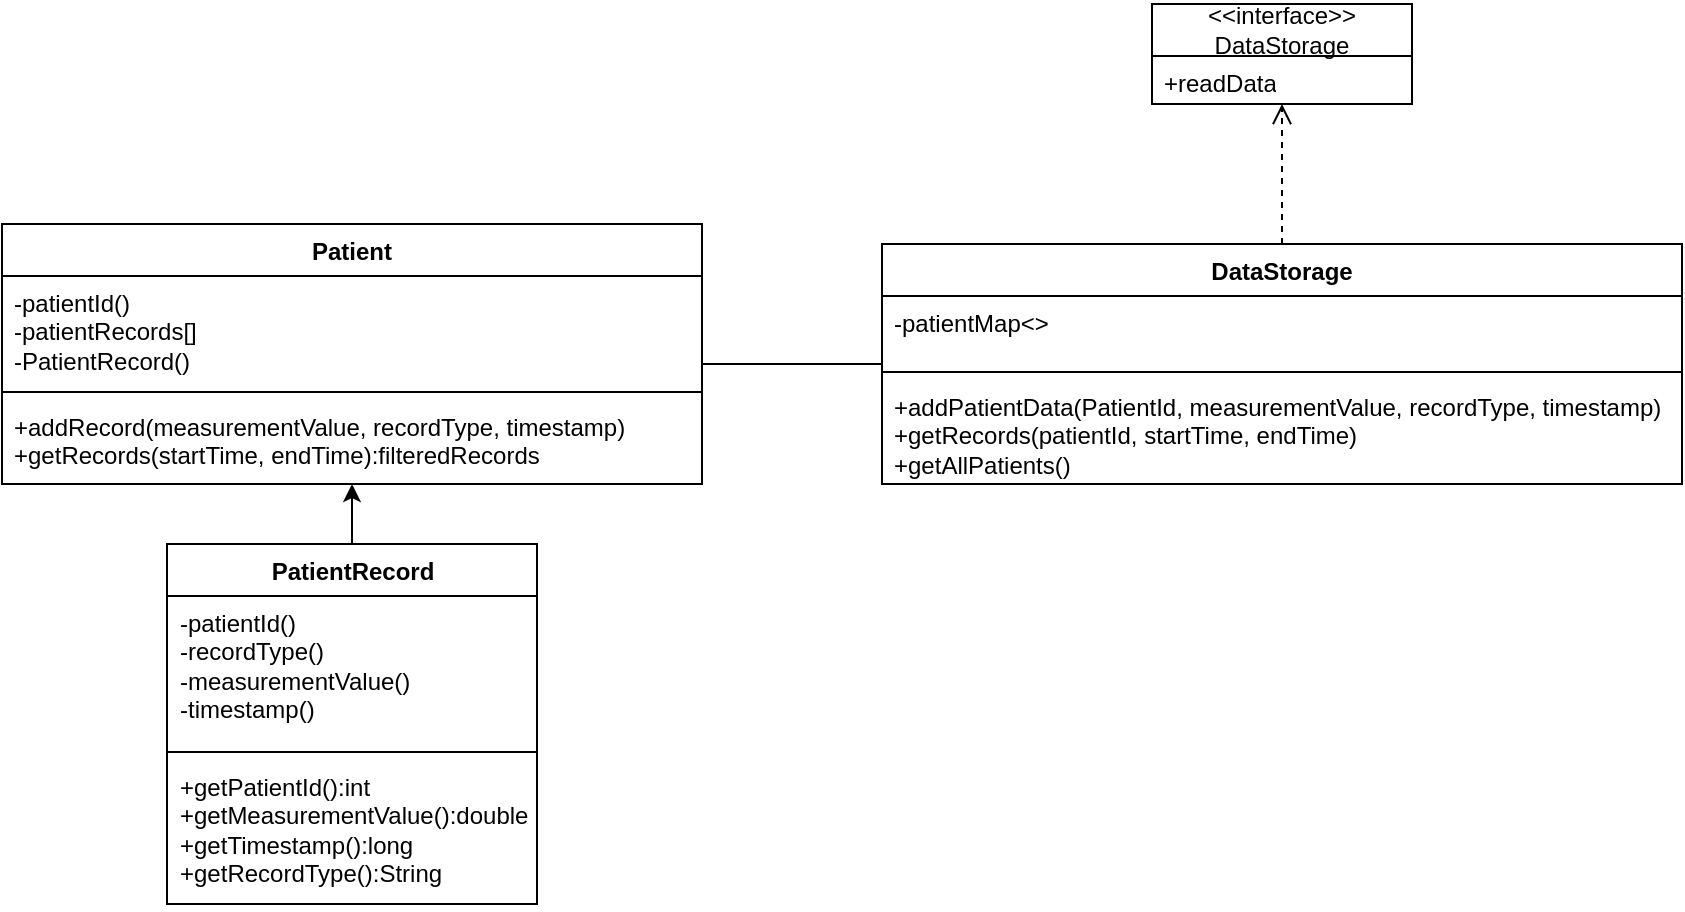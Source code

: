 <mxfile version="26.2.13">
  <diagram id="C5RBs43oDa-KdzZeNtuy" name="Page-1">
    <mxGraphModel dx="838" dy="509" grid="1" gridSize="10" guides="1" tooltips="1" connect="1" arrows="1" fold="1" page="1" pageScale="1" pageWidth="1200" pageHeight="1600" math="0" shadow="0">
      <root>
        <mxCell id="WIyWlLk6GJQsqaUBKTNV-0" />
        <mxCell id="WIyWlLk6GJQsqaUBKTNV-1" parent="WIyWlLk6GJQsqaUBKTNV-0" />
        <mxCell id="XmLGYf6plYRonkTqsEGV-4" value="DataStorage" style="swimlane;fontStyle=1;align=center;verticalAlign=top;childLayout=stackLayout;horizontal=1;startSize=26;horizontalStack=0;resizeParent=1;resizeParentMax=0;resizeLast=0;collapsible=1;marginBottom=0;whiteSpace=wrap;html=1;" parent="WIyWlLk6GJQsqaUBKTNV-1" vertex="1">
          <mxGeometry x="560" y="200" width="400" height="120" as="geometry" />
        </mxCell>
        <mxCell id="XmLGYf6plYRonkTqsEGV-5" value="-patientMap&amp;lt;&amp;gt;" style="text;strokeColor=none;fillColor=none;align=left;verticalAlign=top;spacingLeft=4;spacingRight=4;overflow=hidden;rotatable=0;points=[[0,0.5],[1,0.5]];portConstraint=eastwest;whiteSpace=wrap;html=1;" parent="XmLGYf6plYRonkTqsEGV-4" vertex="1">
          <mxGeometry y="26" width="400" height="34" as="geometry" />
        </mxCell>
        <mxCell id="XmLGYf6plYRonkTqsEGV-6" value="" style="line;strokeWidth=1;fillColor=none;align=left;verticalAlign=middle;spacingTop=-1;spacingLeft=3;spacingRight=3;rotatable=0;labelPosition=right;points=[];portConstraint=eastwest;strokeColor=inherit;" parent="XmLGYf6plYRonkTqsEGV-4" vertex="1">
          <mxGeometry y="60" width="400" height="8" as="geometry" />
        </mxCell>
        <mxCell id="XmLGYf6plYRonkTqsEGV-7" value="+addPatientData(PatientId, measurementValue, recordType, timestamp)&lt;br&gt;+getRecords(patientId, startTime, endTime)&lt;div&gt;+getAllPatients()&lt;/div&gt;" style="text;strokeColor=none;fillColor=none;align=left;verticalAlign=top;spacingLeft=4;spacingRight=4;overflow=hidden;rotatable=0;points=[[0,0.5],[1,0.5]];portConstraint=eastwest;whiteSpace=wrap;html=1;" parent="XmLGYf6plYRonkTqsEGV-4" vertex="1">
          <mxGeometry y="68" width="400" height="52" as="geometry" />
        </mxCell>
        <mxCell id="XmLGYf6plYRonkTqsEGV-8" value="Patient" style="swimlane;fontStyle=1;align=center;verticalAlign=top;childLayout=stackLayout;horizontal=1;startSize=26;horizontalStack=0;resizeParent=1;resizeParentMax=0;resizeLast=0;collapsible=1;marginBottom=0;whiteSpace=wrap;html=1;" parent="WIyWlLk6GJQsqaUBKTNV-1" vertex="1">
          <mxGeometry x="120" y="190" width="350" height="130" as="geometry" />
        </mxCell>
        <mxCell id="XmLGYf6plYRonkTqsEGV-9" value="-patientId()&lt;div&gt;-patientRecords[]&lt;/div&gt;&lt;div&gt;-PatientRecord()&lt;/div&gt;" style="text;strokeColor=none;fillColor=none;align=left;verticalAlign=top;spacingLeft=4;spacingRight=4;overflow=hidden;rotatable=0;points=[[0,0.5],[1,0.5]];portConstraint=eastwest;whiteSpace=wrap;html=1;" parent="XmLGYf6plYRonkTqsEGV-8" vertex="1">
          <mxGeometry y="26" width="350" height="54" as="geometry" />
        </mxCell>
        <mxCell id="XmLGYf6plYRonkTqsEGV-10" value="" style="line;strokeWidth=1;fillColor=none;align=left;verticalAlign=middle;spacingTop=-1;spacingLeft=3;spacingRight=3;rotatable=0;labelPosition=right;points=[];portConstraint=eastwest;strokeColor=inherit;" parent="XmLGYf6plYRonkTqsEGV-8" vertex="1">
          <mxGeometry y="80" width="350" height="8" as="geometry" />
        </mxCell>
        <mxCell id="XmLGYf6plYRonkTqsEGV-11" value="+addRecord(measurementValue, recordType, timestamp)&lt;div&gt;+getRecords(startTime, endTime):filteredRecords&lt;/div&gt;" style="text;strokeColor=none;fillColor=none;align=left;verticalAlign=top;spacingLeft=4;spacingRight=4;overflow=hidden;rotatable=0;points=[[0,0.5],[1,0.5]];portConstraint=eastwest;whiteSpace=wrap;html=1;" parent="XmLGYf6plYRonkTqsEGV-8" vertex="1">
          <mxGeometry y="88" width="350" height="42" as="geometry" />
        </mxCell>
        <mxCell id="XmLGYf6plYRonkTqsEGV-12" value="PatientRecord" style="swimlane;fontStyle=1;align=center;verticalAlign=top;childLayout=stackLayout;horizontal=1;startSize=26;horizontalStack=0;resizeParent=1;resizeParentMax=0;resizeLast=0;collapsible=1;marginBottom=0;whiteSpace=wrap;html=1;" parent="WIyWlLk6GJQsqaUBKTNV-1" vertex="1">
          <mxGeometry x="202.5" y="350" width="185" height="180" as="geometry" />
        </mxCell>
        <mxCell id="XmLGYf6plYRonkTqsEGV-13" value="-patientId()&lt;div&gt;-recordType()&lt;/div&gt;&lt;div&gt;-measurementValue()&lt;/div&gt;&lt;div&gt;-timestamp()&lt;/div&gt;" style="text;strokeColor=none;fillColor=none;align=left;verticalAlign=top;spacingLeft=4;spacingRight=4;overflow=hidden;rotatable=0;points=[[0,0.5],[1,0.5]];portConstraint=eastwest;whiteSpace=wrap;html=1;" parent="XmLGYf6plYRonkTqsEGV-12" vertex="1">
          <mxGeometry y="26" width="185" height="74" as="geometry" />
        </mxCell>
        <mxCell id="XmLGYf6plYRonkTqsEGV-14" value="" style="line;strokeWidth=1;fillColor=none;align=left;verticalAlign=middle;spacingTop=-1;spacingLeft=3;spacingRight=3;rotatable=0;labelPosition=right;points=[];portConstraint=eastwest;strokeColor=inherit;" parent="XmLGYf6plYRonkTqsEGV-12" vertex="1">
          <mxGeometry y="100" width="185" height="8" as="geometry" />
        </mxCell>
        <mxCell id="XmLGYf6plYRonkTqsEGV-15" value="+getPatientId():int&lt;div&gt;+getMeasurementValue():double&lt;/div&gt;&lt;div&gt;+getTimestamp():long&lt;/div&gt;&lt;div&gt;+getRecordType():String&lt;/div&gt;" style="text;strokeColor=none;fillColor=none;align=left;verticalAlign=top;spacingLeft=4;spacingRight=4;overflow=hidden;rotatable=0;points=[[0,0.5],[1,0.5]];portConstraint=eastwest;whiteSpace=wrap;html=1;" parent="XmLGYf6plYRonkTqsEGV-12" vertex="1">
          <mxGeometry y="108" width="185" height="72" as="geometry" />
        </mxCell>
        <mxCell id="XmLGYf6plYRonkTqsEGV-16" value="&amp;lt;&amp;lt;interface&amp;gt;&amp;gt;&lt;br&gt;DataStorage" style="swimlane;fontStyle=0;childLayout=stackLayout;horizontal=1;startSize=26;fillColor=none;horizontalStack=0;resizeParent=1;resizeParentMax=0;resizeLast=0;collapsible=1;marginBottom=0;whiteSpace=wrap;html=1;" parent="WIyWlLk6GJQsqaUBKTNV-1" vertex="1">
          <mxGeometry x="695" y="80" width="130" height="50" as="geometry" />
        </mxCell>
        <mxCell id="XmLGYf6plYRonkTqsEGV-17" value="+readData" style="text;strokeColor=none;fillColor=none;align=left;verticalAlign=top;spacingLeft=4;spacingRight=4;overflow=hidden;rotatable=0;points=[[0,0.5],[1,0.5]];portConstraint=eastwest;whiteSpace=wrap;html=1;" parent="XmLGYf6plYRonkTqsEGV-16" vertex="1">
          <mxGeometry y="26" width="130" height="24" as="geometry" />
        </mxCell>
        <mxCell id="XmLGYf6plYRonkTqsEGV-20" value="" style="html=1;verticalAlign=bottom;endArrow=open;dashed=1;endSize=8;curved=0;rounded=0;exitX=0.5;exitY=0;exitDx=0;exitDy=0;" parent="WIyWlLk6GJQsqaUBKTNV-1" source="XmLGYf6plYRonkTqsEGV-4" target="XmLGYf6plYRonkTqsEGV-17" edge="1">
          <mxGeometry relative="1" as="geometry">
            <mxPoint x="610" y="390" as="sourcePoint" />
            <mxPoint x="640" y="170" as="targetPoint" />
          </mxGeometry>
        </mxCell>
        <mxCell id="s3KsXUUwUA_bACd9ZrmE-0" value="" style="endArrow=classic;html=1;rounded=0;exitX=0.5;exitY=0;exitDx=0;exitDy=0;" edge="1" parent="WIyWlLk6GJQsqaUBKTNV-1" source="XmLGYf6plYRonkTqsEGV-12" target="XmLGYf6plYRonkTqsEGV-8">
          <mxGeometry width="50" height="50" relative="1" as="geometry">
            <mxPoint x="290" y="400" as="sourcePoint" />
            <mxPoint x="340" y="350" as="targetPoint" />
          </mxGeometry>
        </mxCell>
        <mxCell id="s3KsXUUwUA_bACd9ZrmE-1" value="" style="endArrow=none;html=1;rounded=0;exitX=0.999;exitY=0.814;exitDx=0;exitDy=0;exitPerimeter=0;" edge="1" parent="WIyWlLk6GJQsqaUBKTNV-1" source="XmLGYf6plYRonkTqsEGV-9">
          <mxGeometry width="50" height="50" relative="1" as="geometry">
            <mxPoint x="500" y="300" as="sourcePoint" />
            <mxPoint x="560" y="260" as="targetPoint" />
          </mxGeometry>
        </mxCell>
      </root>
    </mxGraphModel>
  </diagram>
</mxfile>
